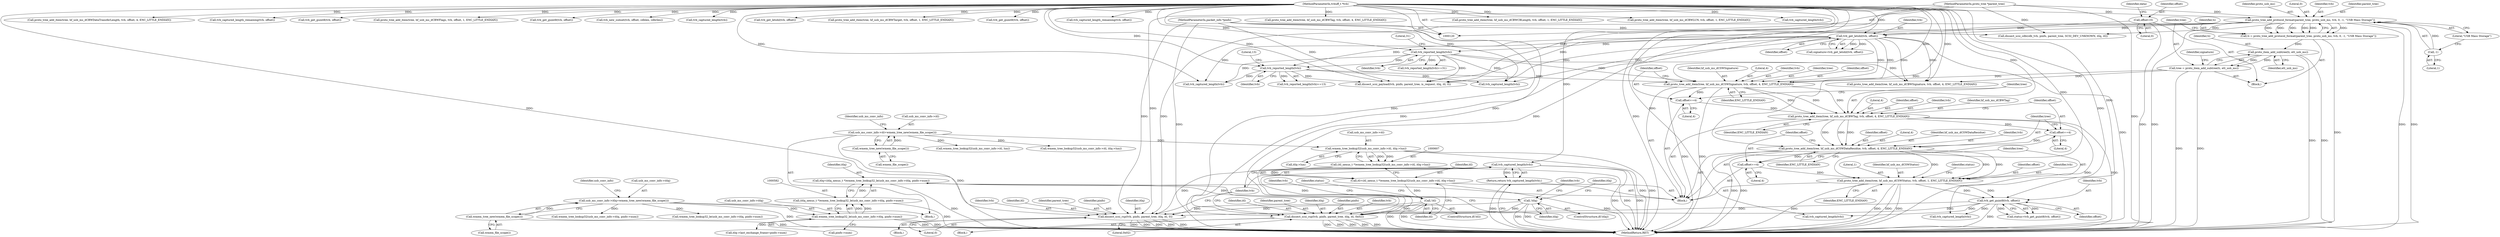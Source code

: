 digraph "0_wireshark_2cb5985bf47bdc8bea78d28483ed224abdd33dc6_1@pointer" {
"1000643" [label="(Call,tvb_captured_length(tvb))"];
"1000626" [label="(Call,dissect_scsi_rsp(tvb, pinfo, parent_tree, itlq, itl, 0))"];
"1000576" [label="(Call,tvb_get_guint8(tvb, offset))"];
"1000567" [label="(Call,proto_tree_add_item(tree, hf_usb_ms_dCSWStatus, tvb, offset, 1, ENC_LITTLE_ENDIAN))"];
"1000557" [label="(Call,proto_tree_add_item(tree, hf_usb_ms_dCSWDataResidue, tvb, offset, 4, ENC_LITTLE_ENDIAN))"];
"1000547" [label="(Call,proto_tree_add_item(tree, hf_usb_ms_dCBWTag, tvb, offset, 4, ENC_LITTLE_ENDIAN))"];
"1000537" [label="(Call,proto_tree_add_item(tree, hf_usb_ms_dCSWSignature, tvb, offset, 4, ENC_LITTLE_ENDIAN))"];
"1000228" [label="(Call,tree = proto_item_add_subtree(ti, ett_usb_ms))"];
"1000230" [label="(Call,proto_item_add_subtree(ti, ett_usb_ms))"];
"1000218" [label="(Call,ti = proto_tree_add_protocol_format(parent_tree, proto_usb_ms, tvb, 0, -1, \"USB Mass Storage\"))"];
"1000220" [label="(Call,proto_tree_add_protocol_format(parent_tree, proto_usb_ms, tvb, 0, -1, \"USB Mass Storage\"))"];
"1000123" [label="(MethodParameterIn,proto_tree *parent_tree)"];
"1000121" [label="(MethodParameterIn,tvbuff_t *tvb)"];
"1000225" [label="(Call,-1)"];
"1000532" [label="(Call,tvb_reported_length(tvb))"];
"1000235" [label="(Call,tvb_get_letohl(tvb, offset))"];
"1000135" [label="(Call,offset=0)"];
"1000246" [label="(Call,tvb_reported_length(tvb))"];
"1000544" [label="(Call,offset+=4)"];
"1000554" [label="(Call,offset+=4)"];
"1000564" [label="(Call,offset+=4)"];
"1000122" [label="(MethodParameterIn,packet_info *pinfo)"];
"1000591" [label="(Call,!itlq)"];
"1000579" [label="(Call,itlq=(itlq_nexus_t *)wmem_tree_lookup32_le(usb_ms_conv_info->itlq, pinfo->num))"];
"1000581" [label="(Call,(itlq_nexus_t *)wmem_tree_lookup32_le(usb_ms_conv_info->itlq, pinfo->num))"];
"1000583" [label="(Call,wmem_tree_lookup32_le(usb_ms_conv_info->itlq, pinfo->num))"];
"1000174" [label="(Call,usb_ms_conv_info->itlq=wmem_tree_new(wmem_file_scope()))"];
"1000178" [label="(Call,wmem_tree_new(wmem_file_scope()))"];
"1000616" [label="(Call,!itl)"];
"1000604" [label="(Call,itl=(itl_nexus_t *)wmem_tree_lookup32(usb_ms_conv_info->itl, itlq->lun))"];
"1000606" [label="(Call,(itl_nexus_t *)wmem_tree_lookup32(usb_ms_conv_info->itl, itlq->lun))"];
"1000608" [label="(Call,wmem_tree_lookup32(usb_ms_conv_info->itl, itlq->lun))"];
"1000168" [label="(Call,usb_ms_conv_info->itl=wmem_tree_new(wmem_file_scope()))"];
"1000172" [label="(Call,wmem_tree_new(wmem_file_scope()))"];
"1000635" [label="(Call,dissect_scsi_rsp(tvb, pinfo, parent_tree, itlq, itl, 0x02))"];
"1000642" [label="(Return,return tvb_captured_length(tvb);)"];
"1000471" [label="(Call,proto_tree_add_item(tree, hf_usb_ms_dCBWCBLength, tvb, offset, 1, ENC_LITTLE_ENDIAN))"];
"1000571" [label="(Identifier,offset)"];
"1000246" [label="(Call,tvb_reported_length(tvb))"];
"1000616" [label="(Call,!itl)"];
"1000248" [label="(Literal,31)"];
"1000634" [label="(Block,)"];
"1000232" [label="(Identifier,ett_usb_ms)"];
"1000681" [label="(Call,dissect_scsi_payload(tvb, pinfo, parent_tree, is_request, itlq, itl, 0))"];
"1000553" [label="(Identifier,ENC_LITTLE_ENDIAN)"];
"1000313" [label="(Call,proto_tree_add_item(tree, hf_usb_ms_dCBWLUN, tvb, offset, 1, ENC_LITTLE_ENDIAN))"];
"1000580" [label="(Identifier,itlq)"];
"1000334" [label="(Call,wmem_tree_lookup32(usb_ms_conv_info->itl, lun))"];
"1000630" [label="(Identifier,itlq)"];
"1000555" [label="(Identifier,offset)"];
"1000548" [label="(Identifier,tree)"];
"1000583" [label="(Call,wmem_tree_lookup32_le(usb_ms_conv_info->itlq, pinfo->num))"];
"1000644" [label="(Identifier,tvb)"];
"1000690" [label="(Call,tvb_captured_length(tvb))"];
"1000627" [label="(Identifier,tvb)"];
"1000692" [label="(MethodReturn,RET)"];
"1000561" [label="(Identifier,offset)"];
"1000245" [label="(Call,tvb_reported_length(tvb)==31)"];
"1000570" [label="(Identifier,tvb)"];
"1000534" [label="(Literal,13)"];
"1000599" [label="(Identifier,itlq)"];
"1000572" [label="(Literal,1)"];
"1000224" [label="(Literal,0)"];
"1000604" [label="(Call,itl=(itl_nexus_t *)wmem_tree_lookup32(usb_ms_conv_info->itl, itlq->lun))"];
"1000122" [label="(MethodParameterIn,packet_info *pinfo)"];
"1000547" [label="(Call,proto_tree_add_item(tree, hf_usb_ms_dCBWTag, tvb, offset, 4, ENC_LITTLE_ENDIAN))"];
"1000276" [label="(Call,proto_tree_add_item(tree, hf_usb_ms_dCBWDataTransferLength, tvb, offset, 4, ENC_LITTLE_ENDIAN))"];
"1000620" [label="(Call,tvb_captured_length(tvb))"];
"1000591" [label="(Call,!itlq)"];
"1000581" [label="(Call,(itlq_nexus_t *)wmem_tree_lookup32_le(usb_ms_conv_info->itlq, pinfo->num))"];
"1000550" [label="(Identifier,tvb)"];
"1000136" [label="(Identifier,offset)"];
"1000576" [label="(Call,tvb_get_guint8(tvb, offset))"];
"1000639" [label="(Identifier,itlq)"];
"1000595" [label="(Call,tvb_captured_length(tvb))"];
"1000631" [label="(Identifier,itl)"];
"1000176" [label="(Identifier,usb_ms_conv_info)"];
"1000566" [label="(Literal,4)"];
"1000535" [label="(Block,)"];
"1000574" [label="(Call,status=tvb_get_guint8(tvb, offset))"];
"1000643" [label="(Call,tvb_captured_length(tvb))"];
"1000223" [label="(Identifier,tvb)"];
"1000300" [label="(Call,tvb_get_guint8(tvb, offset))"];
"1000635" [label="(Call,dissect_scsi_rsp(tvb, pinfo, parent_tree, itlq, itl, 0x02))"];
"1000291" [label="(Call,proto_tree_add_item(tree, hf_usb_ms_dCBWFlags, tvb, offset, 1, ENC_LITTLE_ENDIAN))"];
"1000539" [label="(Identifier,hf_usb_ms_dCSWSignature)"];
"1000612" [label="(Call,itlq->lun)"];
"1000225" [label="(Call,-1)"];
"1000532" [label="(Call,tvb_reported_length(tvb))"];
"1000235" [label="(Call,tvb_get_letohl(tvb, offset))"];
"1000481" [label="(Call,tvb_get_guint8(tvb, offset))"];
"1000508" [label="(Call,tvb_new_subset(tvb, offset, cdblen, cdbrlen))"];
"1000125" [label="(Block,)"];
"1000237" [label="(Identifier,offset)"];
"1000577" [label="(Identifier,tvb)"];
"1000567" [label="(Call,proto_tree_add_item(tree, hf_usb_ms_dCSWStatus, tvb, offset, 1, ENC_LITTLE_ENDIAN))"];
"1000549" [label="(Identifier,hf_usb_ms_dCBWTag)"];
"1000221" [label="(Identifier,parent_tree)"];
"1000543" [label="(Identifier,ENC_LITTLE_ENDIAN)"];
"1000135" [label="(Call,offset=0)"];
"1000179" [label="(Call,wmem_file_scope())"];
"1000629" [label="(Identifier,parent_tree)"];
"1000230" [label="(Call,proto_item_add_subtree(ti, ett_usb_ms))"];
"1000608" [label="(Call,wmem_tree_lookup32(usb_ms_conv_info->itl, itlq->lun))"];
"1000537" [label="(Call,proto_tree_add_item(tree, hf_usb_ms_dCSWSignature, tvb, offset, 4, ENC_LITTLE_ENDIAN))"];
"1000220" [label="(Call,proto_tree_add_protocol_format(parent_tree, proto_usb_ms, tvb, 0, -1, \"USB Mass Storage\"))"];
"1000562" [label="(Literal,4)"];
"1000542" [label="(Literal,4)"];
"1000626" [label="(Call,dissect_scsi_rsp(tvb, pinfo, parent_tree, itlq, itl, 0))"];
"1000565" [label="(Identifier,offset)"];
"1000226" [label="(Literal,1)"];
"1000236" [label="(Identifier,tvb)"];
"1000545" [label="(Identifier,offset)"];
"1000521" [label="(Call,tvb_captured_length(tvb))"];
"1000174" [label="(Call,usb_ms_conv_info->itlq=wmem_tree_new(wmem_file_scope()))"];
"1000368" [label="(Call,wmem_tree_lookup32(usb_ms_conv_info->itlq, pinfo->num))"];
"1000218" [label="(Call,ti = proto_tree_add_protocol_format(parent_tree, proto_usb_ms, tvb, 0, -1, \"USB Mass Storage\"))"];
"1000540" [label="(Identifier,tvb)"];
"1000173" [label="(Call,wmem_file_scope())"];
"1000628" [label="(Identifier,pinfo)"];
"1000641" [label="(Literal,0x02)"];
"1000123" [label="(MethodParameterIn,proto_tree *parent_tree)"];
"1000557" [label="(Call,proto_tree_add_item(tree, hf_usb_ms_dCSWDataResidue, tvb, offset, 4, ENC_LITTLE_ENDIAN))"];
"1000219" [label="(Identifier,ti)"];
"1000564" [label="(Call,offset+=4)"];
"1000637" [label="(Identifier,pinfo)"];
"1000661" [label="(Call,tvb_captured_length(tvb))"];
"1000137" [label="(Literal,0)"];
"1000596" [label="(Identifier,tvb)"];
"1000175" [label="(Call,usb_ms_conv_info->itlq)"];
"1000649" [label="(Call,wmem_tree_lookup32_le(usb_ms_conv_info->itlq, pinfo->num))"];
"1000559" [label="(Identifier,hf_usb_ms_dCSWDataResidue)"];
"1000590" [label="(ControlStructure,if(!itlq))"];
"1000285" [label="(Call,tvb_get_letohl(tvb, offset))"];
"1000229" [label="(Identifier,tree)"];
"1000621" [label="(Identifier,tvb)"];
"1000568" [label="(Identifier,tree)"];
"1000222" [label="(Identifier,proto_usb_ms)"];
"1000636" [label="(Identifier,tvb)"];
"1000640" [label="(Identifier,itl)"];
"1000558" [label="(Identifier,tree)"];
"1000560" [label="(Identifier,tvb)"];
"1000256" [label="(Call,proto_tree_add_item(tree, hf_usb_ms_dCBWSignature, tvb, offset, 4, ENC_LITTLE_ENDIAN))"];
"1000231" [label="(Identifier,ti)"];
"1000563" [label="(Identifier,ENC_LITTLE_ENDIAN)"];
"1000569" [label="(Identifier,hf_usb_ms_dCSWStatus)"];
"1000234" [label="(Identifier,signature)"];
"1000533" [label="(Identifier,tvb)"];
"1000597" [label="(Call,itlq->last_exchange_frame=pinfo->num)"];
"1000182" [label="(Identifier,usb_conv_info)"];
"1000306" [label="(Call,proto_tree_add_item(tree, hf_usb_ms_dCBWTarget, tvb, offset, 1, ENC_LITTLE_ENDIAN))"];
"1000587" [label="(Call,pinfo->num)"];
"1000121" [label="(MethodParameterIn,tvbuff_t *tvb)"];
"1000606" [label="(Call,(itl_nexus_t *)wmem_tree_lookup32(usb_ms_conv_info->itl, itlq->lun))"];
"1000617" [label="(Identifier,itl)"];
"1000579" [label="(Call,itlq=(itlq_nexus_t *)wmem_tree_lookup32_le(usb_ms_conv_info->itlq, pinfo->num))"];
"1000544" [label="(Call,offset+=4)"];
"1000642" [label="(Return,return tvb_captured_length(tvb);)"];
"1000494" [label="(Call,tvb_captured_length_remaining(tvb, offset))"];
"1000584" [label="(Call,usb_ms_conv_info->itlq)"];
"1000632" [label="(Literal,0)"];
"1000169" [label="(Call,usb_ms_conv_info->itl)"];
"1000552" [label="(Literal,4)"];
"1000538" [label="(Identifier,tree)"];
"1000592" [label="(Identifier,itlq)"];
"1000638" [label="(Identifier,parent_tree)"];
"1000556" [label="(Literal,4)"];
"1000178" [label="(Call,wmem_tree_new(wmem_file_scope()))"];
"1000513" [label="(Call,dissect_scsi_cdb(cdb_tvb, pinfo, parent_tree, SCSI_DEV_UNKNOWN, itlq, itl))"];
"1000624" [label="(Identifier,status)"];
"1000609" [label="(Call,usb_ms_conv_info->itl)"];
"1000578" [label="(Identifier,offset)"];
"1000233" [label="(Call,signature=tvb_get_letohl(tvb, offset))"];
"1000667" [label="(Call,wmem_tree_lookup32(usb_ms_conv_info->itl, itlq->lun))"];
"1000554" [label="(Call,offset+=4)"];
"1000323" [label="(Call,tvb_get_guint8(tvb, offset))"];
"1000605" [label="(Identifier,itl)"];
"1000143" [label="(Identifier,data)"];
"1000162" [label="(Block,)"];
"1000625" [label="(Block,)"];
"1000172" [label="(Call,wmem_tree_new(wmem_file_scope()))"];
"1000679" [label="(Call,tvb_captured_length(tvb))"];
"1000573" [label="(Identifier,ENC_LITTLE_ENDIAN)"];
"1000575" [label="(Identifier,status)"];
"1000546" [label="(Literal,4)"];
"1000531" [label="(Call,tvb_reported_length(tvb)==13)"];
"1000227" [label="(Literal,\"USB Mass Storage\")"];
"1000551" [label="(Identifier,offset)"];
"1000541" [label="(Identifier,offset)"];
"1000228" [label="(Call,tree = proto_item_add_subtree(ti, ett_usb_ms))"];
"1000615" [label="(ControlStructure,if(!itl))"];
"1000500" [label="(Call,tvb_captured_length_remaining(tvb, offset))"];
"1000168" [label="(Call,usb_ms_conv_info->itl=wmem_tree_new(wmem_file_scope()))"];
"1000266" [label="(Call,proto_tree_add_item(tree, hf_usb_ms_dCBWTag, tvb, offset, 4, ENC_LITTLE_ENDIAN))"];
"1000247" [label="(Identifier,tvb)"];
"1000643" -> "1000642"  [label="AST: "];
"1000643" -> "1000644"  [label="CFG: "];
"1000644" -> "1000643"  [label="AST: "];
"1000642" -> "1000643"  [label="CFG: "];
"1000643" -> "1000692"  [label="DDG: "];
"1000643" -> "1000692"  [label="DDG: "];
"1000643" -> "1000642"  [label="DDG: "];
"1000626" -> "1000643"  [label="DDG: "];
"1000635" -> "1000643"  [label="DDG: "];
"1000121" -> "1000643"  [label="DDG: "];
"1000626" -> "1000625"  [label="AST: "];
"1000626" -> "1000632"  [label="CFG: "];
"1000627" -> "1000626"  [label="AST: "];
"1000628" -> "1000626"  [label="AST: "];
"1000629" -> "1000626"  [label="AST: "];
"1000630" -> "1000626"  [label="AST: "];
"1000631" -> "1000626"  [label="AST: "];
"1000632" -> "1000626"  [label="AST: "];
"1000644" -> "1000626"  [label="CFG: "];
"1000626" -> "1000692"  [label="DDG: "];
"1000626" -> "1000692"  [label="DDG: "];
"1000626" -> "1000692"  [label="DDG: "];
"1000626" -> "1000692"  [label="DDG: "];
"1000626" -> "1000692"  [label="DDG: "];
"1000576" -> "1000626"  [label="DDG: "];
"1000121" -> "1000626"  [label="DDG: "];
"1000122" -> "1000626"  [label="DDG: "];
"1000220" -> "1000626"  [label="DDG: "];
"1000123" -> "1000626"  [label="DDG: "];
"1000591" -> "1000626"  [label="DDG: "];
"1000616" -> "1000626"  [label="DDG: "];
"1000576" -> "1000574"  [label="AST: "];
"1000576" -> "1000578"  [label="CFG: "];
"1000577" -> "1000576"  [label="AST: "];
"1000578" -> "1000576"  [label="AST: "];
"1000574" -> "1000576"  [label="CFG: "];
"1000576" -> "1000692"  [label="DDG: "];
"1000576" -> "1000574"  [label="DDG: "];
"1000576" -> "1000574"  [label="DDG: "];
"1000567" -> "1000576"  [label="DDG: "];
"1000567" -> "1000576"  [label="DDG: "];
"1000121" -> "1000576"  [label="DDG: "];
"1000576" -> "1000595"  [label="DDG: "];
"1000576" -> "1000620"  [label="DDG: "];
"1000576" -> "1000635"  [label="DDG: "];
"1000567" -> "1000535"  [label="AST: "];
"1000567" -> "1000573"  [label="CFG: "];
"1000568" -> "1000567"  [label="AST: "];
"1000569" -> "1000567"  [label="AST: "];
"1000570" -> "1000567"  [label="AST: "];
"1000571" -> "1000567"  [label="AST: "];
"1000572" -> "1000567"  [label="AST: "];
"1000573" -> "1000567"  [label="AST: "];
"1000575" -> "1000567"  [label="CFG: "];
"1000567" -> "1000692"  [label="DDG: "];
"1000567" -> "1000692"  [label="DDG: "];
"1000567" -> "1000692"  [label="DDG: "];
"1000567" -> "1000692"  [label="DDG: "];
"1000557" -> "1000567"  [label="DDG: "];
"1000557" -> "1000567"  [label="DDG: "];
"1000557" -> "1000567"  [label="DDG: "];
"1000121" -> "1000567"  [label="DDG: "];
"1000564" -> "1000567"  [label="DDG: "];
"1000557" -> "1000535"  [label="AST: "];
"1000557" -> "1000563"  [label="CFG: "];
"1000558" -> "1000557"  [label="AST: "];
"1000559" -> "1000557"  [label="AST: "];
"1000560" -> "1000557"  [label="AST: "];
"1000561" -> "1000557"  [label="AST: "];
"1000562" -> "1000557"  [label="AST: "];
"1000563" -> "1000557"  [label="AST: "];
"1000565" -> "1000557"  [label="CFG: "];
"1000557" -> "1000692"  [label="DDG: "];
"1000557" -> "1000692"  [label="DDG: "];
"1000547" -> "1000557"  [label="DDG: "];
"1000547" -> "1000557"  [label="DDG: "];
"1000547" -> "1000557"  [label="DDG: "];
"1000121" -> "1000557"  [label="DDG: "];
"1000554" -> "1000557"  [label="DDG: "];
"1000557" -> "1000564"  [label="DDG: "];
"1000547" -> "1000535"  [label="AST: "];
"1000547" -> "1000553"  [label="CFG: "];
"1000548" -> "1000547"  [label="AST: "];
"1000549" -> "1000547"  [label="AST: "];
"1000550" -> "1000547"  [label="AST: "];
"1000551" -> "1000547"  [label="AST: "];
"1000552" -> "1000547"  [label="AST: "];
"1000553" -> "1000547"  [label="AST: "];
"1000555" -> "1000547"  [label="CFG: "];
"1000547" -> "1000692"  [label="DDG: "];
"1000547" -> "1000692"  [label="DDG: "];
"1000537" -> "1000547"  [label="DDG: "];
"1000537" -> "1000547"  [label="DDG: "];
"1000537" -> "1000547"  [label="DDG: "];
"1000121" -> "1000547"  [label="DDG: "];
"1000544" -> "1000547"  [label="DDG: "];
"1000547" -> "1000554"  [label="DDG: "];
"1000537" -> "1000535"  [label="AST: "];
"1000537" -> "1000543"  [label="CFG: "];
"1000538" -> "1000537"  [label="AST: "];
"1000539" -> "1000537"  [label="AST: "];
"1000540" -> "1000537"  [label="AST: "];
"1000541" -> "1000537"  [label="AST: "];
"1000542" -> "1000537"  [label="AST: "];
"1000543" -> "1000537"  [label="AST: "];
"1000545" -> "1000537"  [label="CFG: "];
"1000537" -> "1000692"  [label="DDG: "];
"1000537" -> "1000692"  [label="DDG: "];
"1000228" -> "1000537"  [label="DDG: "];
"1000532" -> "1000537"  [label="DDG: "];
"1000235" -> "1000537"  [label="DDG: "];
"1000235" -> "1000537"  [label="DDG: "];
"1000246" -> "1000537"  [label="DDG: "];
"1000121" -> "1000537"  [label="DDG: "];
"1000537" -> "1000544"  [label="DDG: "];
"1000228" -> "1000125"  [label="AST: "];
"1000228" -> "1000230"  [label="CFG: "];
"1000229" -> "1000228"  [label="AST: "];
"1000230" -> "1000228"  [label="AST: "];
"1000234" -> "1000228"  [label="CFG: "];
"1000228" -> "1000692"  [label="DDG: "];
"1000228" -> "1000692"  [label="DDG: "];
"1000230" -> "1000228"  [label="DDG: "];
"1000230" -> "1000228"  [label="DDG: "];
"1000228" -> "1000256"  [label="DDG: "];
"1000230" -> "1000232"  [label="CFG: "];
"1000231" -> "1000230"  [label="AST: "];
"1000232" -> "1000230"  [label="AST: "];
"1000230" -> "1000692"  [label="DDG: "];
"1000230" -> "1000692"  [label="DDG: "];
"1000218" -> "1000230"  [label="DDG: "];
"1000218" -> "1000125"  [label="AST: "];
"1000218" -> "1000220"  [label="CFG: "];
"1000219" -> "1000218"  [label="AST: "];
"1000220" -> "1000218"  [label="AST: "];
"1000229" -> "1000218"  [label="CFG: "];
"1000218" -> "1000692"  [label="DDG: "];
"1000220" -> "1000218"  [label="DDG: "];
"1000220" -> "1000218"  [label="DDG: "];
"1000220" -> "1000218"  [label="DDG: "];
"1000220" -> "1000218"  [label="DDG: "];
"1000220" -> "1000218"  [label="DDG: "];
"1000220" -> "1000218"  [label="DDG: "];
"1000220" -> "1000227"  [label="CFG: "];
"1000221" -> "1000220"  [label="AST: "];
"1000222" -> "1000220"  [label="AST: "];
"1000223" -> "1000220"  [label="AST: "];
"1000224" -> "1000220"  [label="AST: "];
"1000225" -> "1000220"  [label="AST: "];
"1000227" -> "1000220"  [label="AST: "];
"1000220" -> "1000692"  [label="DDG: "];
"1000220" -> "1000692"  [label="DDG: "];
"1000220" -> "1000692"  [label="DDG: "];
"1000123" -> "1000220"  [label="DDG: "];
"1000121" -> "1000220"  [label="DDG: "];
"1000225" -> "1000220"  [label="DDG: "];
"1000220" -> "1000235"  [label="DDG: "];
"1000220" -> "1000513"  [label="DDG: "];
"1000220" -> "1000635"  [label="DDG: "];
"1000220" -> "1000681"  [label="DDG: "];
"1000123" -> "1000120"  [label="AST: "];
"1000123" -> "1000692"  [label="DDG: "];
"1000123" -> "1000513"  [label="DDG: "];
"1000123" -> "1000635"  [label="DDG: "];
"1000123" -> "1000681"  [label="DDG: "];
"1000121" -> "1000120"  [label="AST: "];
"1000121" -> "1000692"  [label="DDG: "];
"1000121" -> "1000235"  [label="DDG: "];
"1000121" -> "1000246"  [label="DDG: "];
"1000121" -> "1000256"  [label="DDG: "];
"1000121" -> "1000266"  [label="DDG: "];
"1000121" -> "1000276"  [label="DDG: "];
"1000121" -> "1000285"  [label="DDG: "];
"1000121" -> "1000291"  [label="DDG: "];
"1000121" -> "1000300"  [label="DDG: "];
"1000121" -> "1000306"  [label="DDG: "];
"1000121" -> "1000313"  [label="DDG: "];
"1000121" -> "1000323"  [label="DDG: "];
"1000121" -> "1000471"  [label="DDG: "];
"1000121" -> "1000481"  [label="DDG: "];
"1000121" -> "1000494"  [label="DDG: "];
"1000121" -> "1000500"  [label="DDG: "];
"1000121" -> "1000508"  [label="DDG: "];
"1000121" -> "1000521"  [label="DDG: "];
"1000121" -> "1000532"  [label="DDG: "];
"1000121" -> "1000595"  [label="DDG: "];
"1000121" -> "1000620"  [label="DDG: "];
"1000121" -> "1000635"  [label="DDG: "];
"1000121" -> "1000661"  [label="DDG: "];
"1000121" -> "1000679"  [label="DDG: "];
"1000121" -> "1000681"  [label="DDG: "];
"1000121" -> "1000690"  [label="DDG: "];
"1000225" -> "1000226"  [label="CFG: "];
"1000226" -> "1000225"  [label="AST: "];
"1000227" -> "1000225"  [label="CFG: "];
"1000532" -> "1000531"  [label="AST: "];
"1000532" -> "1000533"  [label="CFG: "];
"1000533" -> "1000532"  [label="AST: "];
"1000534" -> "1000532"  [label="CFG: "];
"1000532" -> "1000531"  [label="DDG: "];
"1000235" -> "1000532"  [label="DDG: "];
"1000246" -> "1000532"  [label="DDG: "];
"1000532" -> "1000661"  [label="DDG: "];
"1000532" -> "1000679"  [label="DDG: "];
"1000532" -> "1000681"  [label="DDG: "];
"1000235" -> "1000233"  [label="AST: "];
"1000235" -> "1000237"  [label="CFG: "];
"1000236" -> "1000235"  [label="AST: "];
"1000237" -> "1000235"  [label="AST: "];
"1000233" -> "1000235"  [label="CFG: "];
"1000235" -> "1000692"  [label="DDG: "];
"1000235" -> "1000233"  [label="DDG: "];
"1000235" -> "1000233"  [label="DDG: "];
"1000135" -> "1000235"  [label="DDG: "];
"1000235" -> "1000246"  [label="DDG: "];
"1000235" -> "1000256"  [label="DDG: "];
"1000235" -> "1000256"  [label="DDG: "];
"1000235" -> "1000661"  [label="DDG: "];
"1000235" -> "1000679"  [label="DDG: "];
"1000235" -> "1000681"  [label="DDG: "];
"1000135" -> "1000125"  [label="AST: "];
"1000135" -> "1000137"  [label="CFG: "];
"1000136" -> "1000135"  [label="AST: "];
"1000137" -> "1000135"  [label="AST: "];
"1000143" -> "1000135"  [label="CFG: "];
"1000135" -> "1000692"  [label="DDG: "];
"1000246" -> "1000245"  [label="AST: "];
"1000246" -> "1000247"  [label="CFG: "];
"1000247" -> "1000246"  [label="AST: "];
"1000248" -> "1000246"  [label="CFG: "];
"1000246" -> "1000245"  [label="DDG: "];
"1000246" -> "1000256"  [label="DDG: "];
"1000246" -> "1000661"  [label="DDG: "];
"1000246" -> "1000679"  [label="DDG: "];
"1000246" -> "1000681"  [label="DDG: "];
"1000544" -> "1000535"  [label="AST: "];
"1000544" -> "1000546"  [label="CFG: "];
"1000545" -> "1000544"  [label="AST: "];
"1000546" -> "1000544"  [label="AST: "];
"1000548" -> "1000544"  [label="CFG: "];
"1000554" -> "1000535"  [label="AST: "];
"1000554" -> "1000556"  [label="CFG: "];
"1000555" -> "1000554"  [label="AST: "];
"1000556" -> "1000554"  [label="AST: "];
"1000558" -> "1000554"  [label="CFG: "];
"1000564" -> "1000535"  [label="AST: "];
"1000564" -> "1000566"  [label="CFG: "];
"1000565" -> "1000564"  [label="AST: "];
"1000566" -> "1000564"  [label="AST: "];
"1000568" -> "1000564"  [label="CFG: "];
"1000122" -> "1000120"  [label="AST: "];
"1000122" -> "1000692"  [label="DDG: "];
"1000122" -> "1000513"  [label="DDG: "];
"1000122" -> "1000635"  [label="DDG: "];
"1000122" -> "1000681"  [label="DDG: "];
"1000591" -> "1000590"  [label="AST: "];
"1000591" -> "1000592"  [label="CFG: "];
"1000592" -> "1000591"  [label="AST: "];
"1000596" -> "1000591"  [label="CFG: "];
"1000599" -> "1000591"  [label="CFG: "];
"1000591" -> "1000692"  [label="DDG: "];
"1000591" -> "1000692"  [label="DDG: "];
"1000579" -> "1000591"  [label="DDG: "];
"1000591" -> "1000635"  [label="DDG: "];
"1000579" -> "1000535"  [label="AST: "];
"1000579" -> "1000581"  [label="CFG: "];
"1000580" -> "1000579"  [label="AST: "];
"1000581" -> "1000579"  [label="AST: "];
"1000592" -> "1000579"  [label="CFG: "];
"1000579" -> "1000692"  [label="DDG: "];
"1000581" -> "1000579"  [label="DDG: "];
"1000581" -> "1000583"  [label="CFG: "];
"1000582" -> "1000581"  [label="AST: "];
"1000583" -> "1000581"  [label="AST: "];
"1000581" -> "1000692"  [label="DDG: "];
"1000583" -> "1000581"  [label="DDG: "];
"1000583" -> "1000581"  [label="DDG: "];
"1000583" -> "1000587"  [label="CFG: "];
"1000584" -> "1000583"  [label="AST: "];
"1000587" -> "1000583"  [label="AST: "];
"1000583" -> "1000692"  [label="DDG: "];
"1000583" -> "1000692"  [label="DDG: "];
"1000174" -> "1000583"  [label="DDG: "];
"1000583" -> "1000597"  [label="DDG: "];
"1000174" -> "1000162"  [label="AST: "];
"1000174" -> "1000178"  [label="CFG: "];
"1000175" -> "1000174"  [label="AST: "];
"1000178" -> "1000174"  [label="AST: "];
"1000182" -> "1000174"  [label="CFG: "];
"1000174" -> "1000692"  [label="DDG: "];
"1000178" -> "1000174"  [label="DDG: "];
"1000174" -> "1000368"  [label="DDG: "];
"1000174" -> "1000649"  [label="DDG: "];
"1000178" -> "1000179"  [label="CFG: "];
"1000179" -> "1000178"  [label="AST: "];
"1000178" -> "1000692"  [label="DDG: "];
"1000616" -> "1000615"  [label="AST: "];
"1000616" -> "1000617"  [label="CFG: "];
"1000617" -> "1000616"  [label="AST: "];
"1000621" -> "1000616"  [label="CFG: "];
"1000624" -> "1000616"  [label="CFG: "];
"1000616" -> "1000692"  [label="DDG: "];
"1000616" -> "1000692"  [label="DDG: "];
"1000604" -> "1000616"  [label="DDG: "];
"1000616" -> "1000635"  [label="DDG: "];
"1000604" -> "1000535"  [label="AST: "];
"1000604" -> "1000606"  [label="CFG: "];
"1000605" -> "1000604"  [label="AST: "];
"1000606" -> "1000604"  [label="AST: "];
"1000617" -> "1000604"  [label="CFG: "];
"1000604" -> "1000692"  [label="DDG: "];
"1000606" -> "1000604"  [label="DDG: "];
"1000606" -> "1000608"  [label="CFG: "];
"1000607" -> "1000606"  [label="AST: "];
"1000608" -> "1000606"  [label="AST: "];
"1000606" -> "1000692"  [label="DDG: "];
"1000608" -> "1000606"  [label="DDG: "];
"1000608" -> "1000606"  [label="DDG: "];
"1000608" -> "1000612"  [label="CFG: "];
"1000609" -> "1000608"  [label="AST: "];
"1000612" -> "1000608"  [label="AST: "];
"1000608" -> "1000692"  [label="DDG: "];
"1000608" -> "1000692"  [label="DDG: "];
"1000168" -> "1000608"  [label="DDG: "];
"1000168" -> "1000162"  [label="AST: "];
"1000168" -> "1000172"  [label="CFG: "];
"1000169" -> "1000168"  [label="AST: "];
"1000172" -> "1000168"  [label="AST: "];
"1000176" -> "1000168"  [label="CFG: "];
"1000168" -> "1000692"  [label="DDG: "];
"1000172" -> "1000168"  [label="DDG: "];
"1000168" -> "1000334"  [label="DDG: "];
"1000168" -> "1000667"  [label="DDG: "];
"1000172" -> "1000173"  [label="CFG: "];
"1000173" -> "1000172"  [label="AST: "];
"1000635" -> "1000634"  [label="AST: "];
"1000635" -> "1000641"  [label="CFG: "];
"1000636" -> "1000635"  [label="AST: "];
"1000637" -> "1000635"  [label="AST: "];
"1000638" -> "1000635"  [label="AST: "];
"1000639" -> "1000635"  [label="AST: "];
"1000640" -> "1000635"  [label="AST: "];
"1000641" -> "1000635"  [label="AST: "];
"1000644" -> "1000635"  [label="CFG: "];
"1000635" -> "1000692"  [label="DDG: "];
"1000635" -> "1000692"  [label="DDG: "];
"1000635" -> "1000692"  [label="DDG: "];
"1000635" -> "1000692"  [label="DDG: "];
"1000635" -> "1000692"  [label="DDG: "];
"1000642" -> "1000535"  [label="AST: "];
"1000692" -> "1000642"  [label="CFG: "];
"1000642" -> "1000692"  [label="DDG: "];
}
